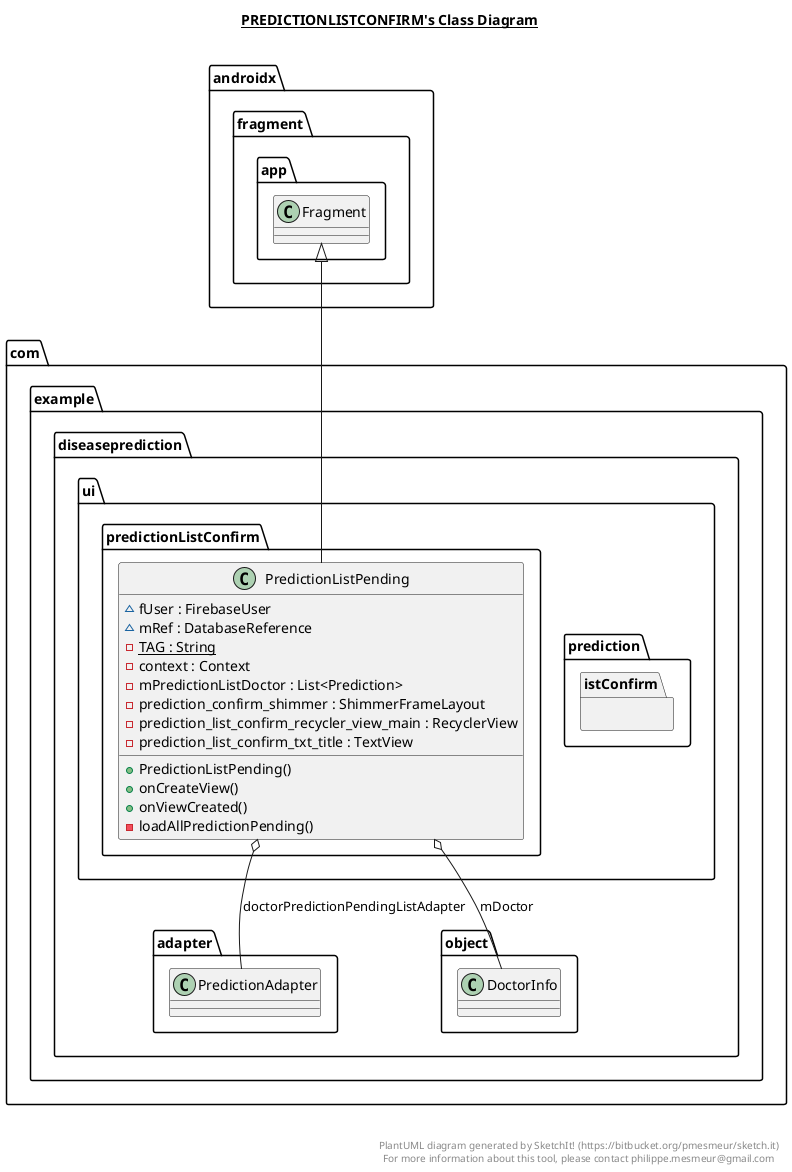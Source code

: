 @startuml

title __PREDICTIONLISTCONFIRM's Class Diagram__\n

  namespace com.example.diseaseprediction {
    namespace ui.prediction {
      namespace istConfirm {
        class com.example.diseaseprediction.ui.predictionListConfirm.PredictionListPending {
            ~ fUser : FirebaseUser
            ~ mRef : DatabaseReference
            {static} - TAG : String
            - context : Context
            - mPredictionListDoctor : List<Prediction>
            - prediction_confirm_shimmer : ShimmerFrameLayout
            - prediction_list_confirm_recycler_view_main : RecyclerView
            - prediction_list_confirm_txt_title : TextView
            + PredictionListPending()
            + onCreateView()
            + onViewCreated()
            - loadAllPredictionPending()
        }
      }
    }
  }
  

  com.example.diseaseprediction.ui.predictionListConfirm.PredictionListPending -up-|> androidx.fragment.app.Fragment
  com.example.diseaseprediction.ui.predictionListConfirm.PredictionListPending o-- com.example.diseaseprediction.adapter.PredictionAdapter : doctorPredictionPendingListAdapter
  com.example.diseaseprediction.ui.predictionListConfirm.PredictionListPending o-- com.example.diseaseprediction.object.DoctorInfo : mDoctor


right footer


PlantUML diagram generated by SketchIt! (https://bitbucket.org/pmesmeur/sketch.it)
For more information about this tool, please contact philippe.mesmeur@gmail.com
endfooter

@enduml
